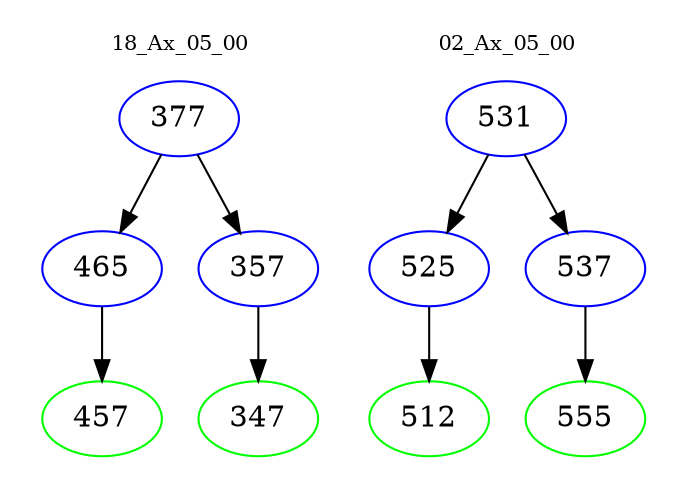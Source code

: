 digraph{
subgraph cluster_0 {
color = white
label = "18_Ax_05_00";
fontsize=10;
T0_377 [label="377", color="blue"]
T0_377 -> T0_465 [color="black"]
T0_465 [label="465", color="blue"]
T0_465 -> T0_457 [color="black"]
T0_457 [label="457", color="green"]
T0_377 -> T0_357 [color="black"]
T0_357 [label="357", color="blue"]
T0_357 -> T0_347 [color="black"]
T0_347 [label="347", color="green"]
}
subgraph cluster_1 {
color = white
label = "02_Ax_05_00";
fontsize=10;
T1_531 [label="531", color="blue"]
T1_531 -> T1_525 [color="black"]
T1_525 [label="525", color="blue"]
T1_525 -> T1_512 [color="black"]
T1_512 [label="512", color="green"]
T1_531 -> T1_537 [color="black"]
T1_537 [label="537", color="blue"]
T1_537 -> T1_555 [color="black"]
T1_555 [label="555", color="green"]
}
}
